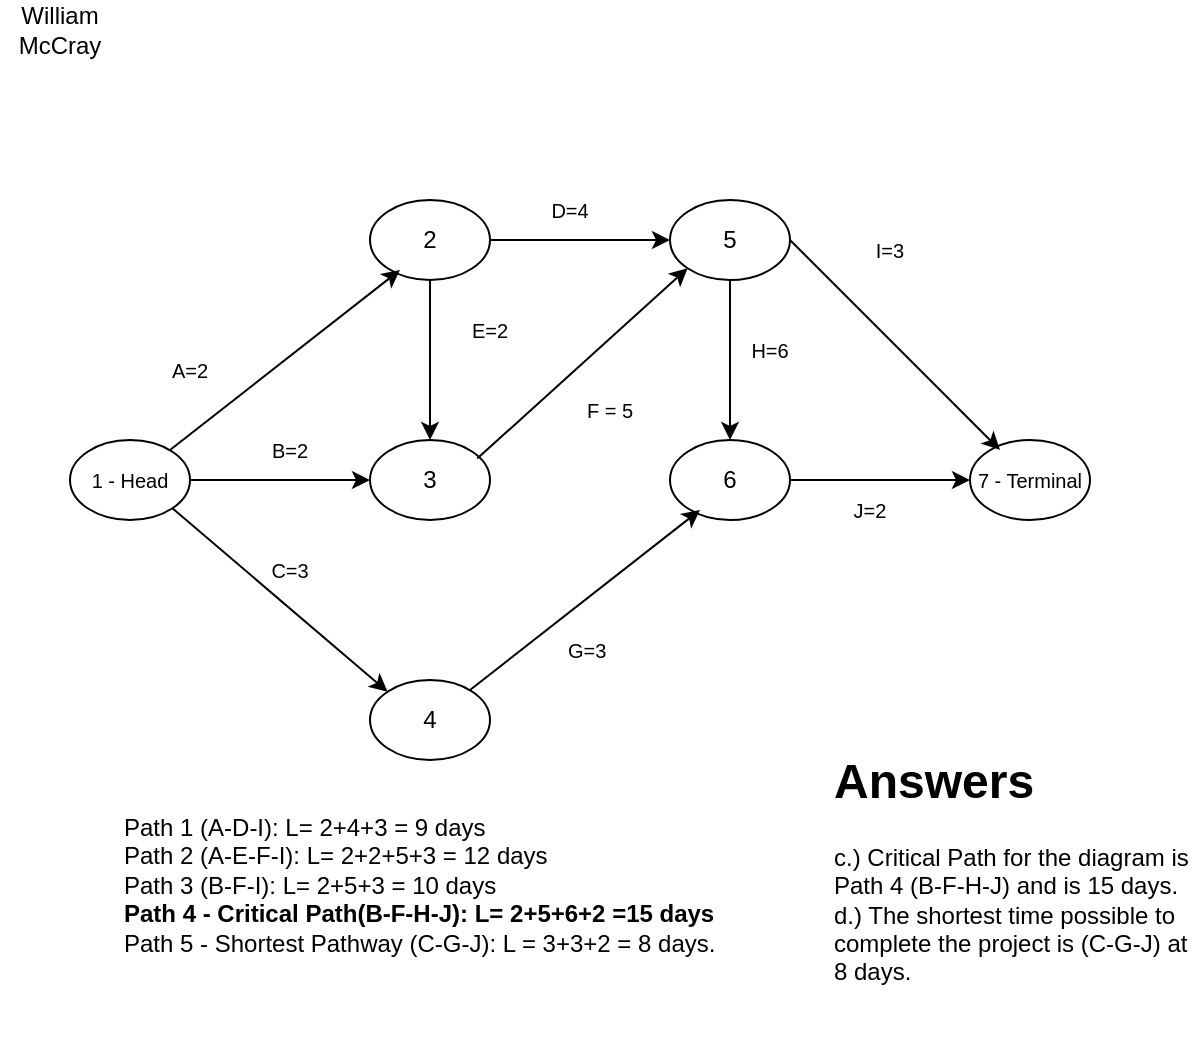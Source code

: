 <mxfile version="28.0.5">
  <diagram name="Page-1" id="9XB1cBHWN_1oIG6TwmNF">
    <mxGraphModel dx="844" dy="760" grid="1" gridSize="10" guides="1" tooltips="1" connect="1" arrows="1" fold="1" page="1" pageScale="1" pageWidth="1100" pageHeight="850" math="0" shadow="0">
      <root>
        <mxCell id="0" />
        <mxCell id="1" parent="0" />
        <mxCell id="zt0yvEeUoWX8miQGYGIt-2" value="" style="ellipse;whiteSpace=wrap;html=1;" vertex="1" parent="1">
          <mxGeometry x="40" y="240" width="60" height="40" as="geometry" />
        </mxCell>
        <mxCell id="zt0yvEeUoWX8miQGYGIt-3" value="&lt;font style=&quot;font-size: 10px;&quot;&gt;1 - Head&lt;/font&gt;" style="text;html=1;align=center;verticalAlign=middle;whiteSpace=wrap;rounded=0;" vertex="1" parent="1">
          <mxGeometry x="40" y="245" width="60" height="30" as="geometry" />
        </mxCell>
        <mxCell id="zt0yvEeUoWX8miQGYGIt-4" value="" style="ellipse;whiteSpace=wrap;html=1;" vertex="1" parent="1">
          <mxGeometry x="190" y="120" width="60" height="40" as="geometry" />
        </mxCell>
        <mxCell id="zt0yvEeUoWX8miQGYGIt-5" value="2" style="text;html=1;align=center;verticalAlign=middle;whiteSpace=wrap;rounded=0;" vertex="1" parent="1">
          <mxGeometry x="190" y="125" width="60" height="30" as="geometry" />
        </mxCell>
        <mxCell id="zt0yvEeUoWX8miQGYGIt-6" value="" style="ellipse;whiteSpace=wrap;html=1;" vertex="1" parent="1">
          <mxGeometry x="190" y="240" width="60" height="40" as="geometry" />
        </mxCell>
        <mxCell id="zt0yvEeUoWX8miQGYGIt-7" value="3" style="text;html=1;align=center;verticalAlign=middle;whiteSpace=wrap;rounded=0;" vertex="1" parent="1">
          <mxGeometry x="190" y="245" width="60" height="30" as="geometry" />
        </mxCell>
        <mxCell id="zt0yvEeUoWX8miQGYGIt-8" value="" style="ellipse;whiteSpace=wrap;html=1;" vertex="1" parent="1">
          <mxGeometry x="190" y="360" width="60" height="40" as="geometry" />
        </mxCell>
        <mxCell id="zt0yvEeUoWX8miQGYGIt-9" value="4" style="text;html=1;align=center;verticalAlign=middle;whiteSpace=wrap;rounded=0;" vertex="1" parent="1">
          <mxGeometry x="190" y="365" width="60" height="30" as="geometry" />
        </mxCell>
        <mxCell id="zt0yvEeUoWX8miQGYGIt-10" value="" style="ellipse;whiteSpace=wrap;html=1;" vertex="1" parent="1">
          <mxGeometry x="340" y="120" width="60" height="40" as="geometry" />
        </mxCell>
        <mxCell id="zt0yvEeUoWX8miQGYGIt-11" value="5" style="text;html=1;align=center;verticalAlign=middle;whiteSpace=wrap;rounded=0;" vertex="1" parent="1">
          <mxGeometry x="340" y="125" width="60" height="30" as="geometry" />
        </mxCell>
        <mxCell id="zt0yvEeUoWX8miQGYGIt-12" value="" style="ellipse;whiteSpace=wrap;html=1;" vertex="1" parent="1">
          <mxGeometry x="340" y="240" width="60" height="40" as="geometry" />
        </mxCell>
        <mxCell id="zt0yvEeUoWX8miQGYGIt-13" value="6" style="text;html=1;align=center;verticalAlign=middle;whiteSpace=wrap;rounded=0;" vertex="1" parent="1">
          <mxGeometry x="340" y="245" width="60" height="30" as="geometry" />
        </mxCell>
        <mxCell id="zt0yvEeUoWX8miQGYGIt-14" value="" style="ellipse;whiteSpace=wrap;html=1;" vertex="1" parent="1">
          <mxGeometry x="490" y="240" width="60" height="40" as="geometry" />
        </mxCell>
        <mxCell id="zt0yvEeUoWX8miQGYGIt-15" value="&lt;font style=&quot;font-size: 10px;&quot;&gt;7 - Terminal&lt;/font&gt;" style="text;html=1;align=center;verticalAlign=middle;whiteSpace=wrap;rounded=0;" vertex="1" parent="1">
          <mxGeometry x="490" y="245" width="60" height="30" as="geometry" />
        </mxCell>
        <mxCell id="zt0yvEeUoWX8miQGYGIt-21" value="" style="endArrow=classic;html=1;rounded=0;entryX=0.25;entryY=1;entryDx=0;entryDy=0;" edge="1" parent="1" target="zt0yvEeUoWX8miQGYGIt-5">
          <mxGeometry width="50" height="50" relative="1" as="geometry">
            <mxPoint x="90" y="245" as="sourcePoint" />
            <mxPoint x="140" y="195" as="targetPoint" />
          </mxGeometry>
        </mxCell>
        <mxCell id="zt0yvEeUoWX8miQGYGIt-22" value="" style="endArrow=classic;html=1;rounded=0;exitX=0.5;exitY=1;exitDx=0;exitDy=0;entryX=0.5;entryY=0;entryDx=0;entryDy=0;" edge="1" parent="1" source="zt0yvEeUoWX8miQGYGIt-4" target="zt0yvEeUoWX8miQGYGIt-6">
          <mxGeometry width="50" height="50" relative="1" as="geometry">
            <mxPoint x="200" y="210" as="sourcePoint" />
            <mxPoint x="250" y="160" as="targetPoint" />
          </mxGeometry>
        </mxCell>
        <mxCell id="zt0yvEeUoWX8miQGYGIt-23" value="" style="endArrow=classic;html=1;rounded=0;exitX=1;exitY=0.5;exitDx=0;exitDy=0;entryX=0;entryY=0.5;entryDx=0;entryDy=0;" edge="1" parent="1" source="zt0yvEeUoWX8miQGYGIt-3" target="zt0yvEeUoWX8miQGYGIt-7">
          <mxGeometry width="50" height="50" relative="1" as="geometry">
            <mxPoint x="170" y="370" as="sourcePoint" />
            <mxPoint x="220" y="320" as="targetPoint" />
          </mxGeometry>
        </mxCell>
        <mxCell id="zt0yvEeUoWX8miQGYGIt-24" value="" style="endArrow=classic;html=1;rounded=0;exitX=1;exitY=1;exitDx=0;exitDy=0;entryX=0;entryY=0;entryDx=0;entryDy=0;" edge="1" parent="1" source="zt0yvEeUoWX8miQGYGIt-2" target="zt0yvEeUoWX8miQGYGIt-8">
          <mxGeometry width="50" height="50" relative="1" as="geometry">
            <mxPoint x="80" y="350" as="sourcePoint" />
            <mxPoint x="130" y="300" as="targetPoint" />
          </mxGeometry>
        </mxCell>
        <mxCell id="zt0yvEeUoWX8miQGYGIt-25" value="" style="endArrow=classic;html=1;rounded=0;entryX=0;entryY=1;entryDx=0;entryDy=0;exitX=0.894;exitY=0.143;exitDx=0;exitDy=0;exitPerimeter=0;" edge="1" parent="1" source="zt0yvEeUoWX8miQGYGIt-7" target="zt0yvEeUoWX8miQGYGIt-10">
          <mxGeometry width="50" height="50" relative="1" as="geometry">
            <mxPoint x="250" y="260" as="sourcePoint" />
            <mxPoint x="300" y="210" as="targetPoint" />
          </mxGeometry>
        </mxCell>
        <mxCell id="zt0yvEeUoWX8miQGYGIt-26" value="" style="endArrow=classic;html=1;rounded=0;exitX=1;exitY=0.5;exitDx=0;exitDy=0;entryX=0;entryY=0.5;entryDx=0;entryDy=0;" edge="1" parent="1" source="zt0yvEeUoWX8miQGYGIt-5" target="zt0yvEeUoWX8miQGYGIt-11">
          <mxGeometry width="50" height="50" relative="1" as="geometry">
            <mxPoint x="260" y="155" as="sourcePoint" />
            <mxPoint x="310" y="105" as="targetPoint" />
          </mxGeometry>
        </mxCell>
        <mxCell id="zt0yvEeUoWX8miQGYGIt-27" value="" style="endArrow=classic;html=1;rounded=0;entryX=0.25;entryY=1;entryDx=0;entryDy=0;" edge="1" parent="1" target="zt0yvEeUoWX8miQGYGIt-13">
          <mxGeometry width="50" height="50" relative="1" as="geometry">
            <mxPoint x="240" y="365" as="sourcePoint" />
            <mxPoint x="360" y="260" as="targetPoint" />
          </mxGeometry>
        </mxCell>
        <mxCell id="zt0yvEeUoWX8miQGYGIt-28" value="" style="endArrow=classic;html=1;rounded=0;exitX=1;exitY=0.5;exitDx=0;exitDy=0;entryX=0;entryY=0.5;entryDx=0;entryDy=0;" edge="1" parent="1" source="zt0yvEeUoWX8miQGYGIt-13" target="zt0yvEeUoWX8miQGYGIt-15">
          <mxGeometry width="50" height="50" relative="1" as="geometry">
            <mxPoint x="310" y="400" as="sourcePoint" />
            <mxPoint x="360" y="350" as="targetPoint" />
          </mxGeometry>
        </mxCell>
        <mxCell id="zt0yvEeUoWX8miQGYGIt-29" value="" style="endArrow=classic;html=1;rounded=0;exitX=0.5;exitY=1;exitDx=0;exitDy=0;entryX=0.5;entryY=0;entryDx=0;entryDy=0;" edge="1" parent="1" source="zt0yvEeUoWX8miQGYGIt-10" target="zt0yvEeUoWX8miQGYGIt-12">
          <mxGeometry width="50" height="50" relative="1" as="geometry">
            <mxPoint x="380" y="230" as="sourcePoint" />
            <mxPoint x="430" y="180" as="targetPoint" />
          </mxGeometry>
        </mxCell>
        <mxCell id="zt0yvEeUoWX8miQGYGIt-30" value="" style="endArrow=classic;html=1;rounded=0;exitX=1;exitY=0.5;exitDx=0;exitDy=0;entryX=0.25;entryY=0;entryDx=0;entryDy=0;" edge="1" parent="1" source="zt0yvEeUoWX8miQGYGIt-11" target="zt0yvEeUoWX8miQGYGIt-15">
          <mxGeometry width="50" height="50" relative="1" as="geometry">
            <mxPoint x="410" y="210" as="sourcePoint" />
            <mxPoint x="460" y="160" as="targetPoint" />
          </mxGeometry>
        </mxCell>
        <mxCell id="zt0yvEeUoWX8miQGYGIt-31" value="&lt;font style=&quot;font-size: 10px;&quot;&gt;A=2&lt;/font&gt;" style="text;html=1;align=center;verticalAlign=middle;whiteSpace=wrap;rounded=0;" vertex="1" parent="1">
          <mxGeometry x="70" y="190" width="60" height="30" as="geometry" />
        </mxCell>
        <mxCell id="zt0yvEeUoWX8miQGYGIt-33" value="&lt;font style=&quot;font-size: 10px;&quot;&gt;B=2&lt;/font&gt;" style="text;html=1;align=center;verticalAlign=middle;whiteSpace=wrap;rounded=0;" vertex="1" parent="1">
          <mxGeometry x="120" y="230" width="60" height="30" as="geometry" />
        </mxCell>
        <mxCell id="zt0yvEeUoWX8miQGYGIt-34" value="&lt;font style=&quot;font-size: 10px;&quot;&gt;C=3&lt;/font&gt;" style="text;html=1;align=center;verticalAlign=middle;whiteSpace=wrap;rounded=0;" vertex="1" parent="1">
          <mxGeometry x="120" y="290" width="60" height="30" as="geometry" />
        </mxCell>
        <mxCell id="zt0yvEeUoWX8miQGYGIt-36" value="&lt;span style=&quot;font-size: 10px;&quot;&gt;D=4&lt;/span&gt;" style="text;html=1;align=center;verticalAlign=middle;whiteSpace=wrap;rounded=0;" vertex="1" parent="1">
          <mxGeometry x="260" y="110" width="60" height="30" as="geometry" />
        </mxCell>
        <mxCell id="zt0yvEeUoWX8miQGYGIt-37" value="&lt;span style=&quot;font-size: 10px;&quot;&gt;E=2&lt;/span&gt;" style="text;html=1;align=center;verticalAlign=middle;whiteSpace=wrap;rounded=0;" vertex="1" parent="1">
          <mxGeometry x="220" y="170" width="60" height="30" as="geometry" />
        </mxCell>
        <mxCell id="zt0yvEeUoWX8miQGYGIt-38" value="&lt;span style=&quot;font-size: 10px;&quot;&gt;F = 5&lt;/span&gt;" style="text;html=1;align=center;verticalAlign=middle;whiteSpace=wrap;rounded=0;" vertex="1" parent="1">
          <mxGeometry x="280" y="210" width="60" height="30" as="geometry" />
        </mxCell>
        <mxCell id="zt0yvEeUoWX8miQGYGIt-39" value="&lt;span style=&quot;font-size: 10px;&quot;&gt;G=3&amp;nbsp;&lt;/span&gt;" style="text;html=1;align=center;verticalAlign=middle;whiteSpace=wrap;rounded=0;" vertex="1" parent="1">
          <mxGeometry x="270" y="330" width="60" height="30" as="geometry" />
        </mxCell>
        <mxCell id="zt0yvEeUoWX8miQGYGIt-40" value="&lt;span style=&quot;font-size: 10px;&quot;&gt;I=3&lt;/span&gt;" style="text;html=1;align=center;verticalAlign=middle;whiteSpace=wrap;rounded=0;" vertex="1" parent="1">
          <mxGeometry x="420" y="130" width="60" height="30" as="geometry" />
        </mxCell>
        <mxCell id="zt0yvEeUoWX8miQGYGIt-41" value="&lt;span style=&quot;font-size: 10px;&quot;&gt;H=6&lt;/span&gt;" style="text;html=1;align=center;verticalAlign=middle;whiteSpace=wrap;rounded=0;" vertex="1" parent="1">
          <mxGeometry x="360" y="180" width="60" height="30" as="geometry" />
        </mxCell>
        <mxCell id="zt0yvEeUoWX8miQGYGIt-42" value="&lt;span style=&quot;font-size: 10px;&quot;&gt;J=2&lt;/span&gt;" style="text;html=1;align=center;verticalAlign=middle;whiteSpace=wrap;rounded=0;" vertex="1" parent="1">
          <mxGeometry x="410" y="260" width="60" height="30" as="geometry" />
        </mxCell>
        <mxCell id="zt0yvEeUoWX8miQGYGIt-43" value="Path 1 (A-D-I): L= 2+4+3 = 9 days&lt;div&gt;Path 2 (A-E-F-I): L= 2+2+5+3 = 12 days&lt;/div&gt;&lt;div&gt;Path 3 (B-F-I): L= 2+5+3 = 10 days&lt;/div&gt;&lt;div&gt;&lt;b&gt;Path 4 - Critical Path(B-F-H-J): L= 2+5+6+2 =15 days&lt;/b&gt;&lt;/div&gt;&lt;div&gt;Path 5 - Shortest Pathway (C-G-J): L = 3+3+2 = 8 days.&lt;/div&gt;&lt;div&gt;&lt;br&gt;&lt;/div&gt;" style="text;html=1;align=left;verticalAlign=top;whiteSpace=wrap;rounded=0;" vertex="1" parent="1">
          <mxGeometry x="65" y="420" width="335" height="120" as="geometry" />
        </mxCell>
        <mxCell id="zt0yvEeUoWX8miQGYGIt-44" value="&lt;h1 style=&quot;margin-top: 0px;&quot;&gt;Answers&lt;/h1&gt;&lt;div&gt;c.) Critical Path for the diagram is Path 4 (B-F-H-J) and is 15 days.&lt;/div&gt;&lt;div&gt;d.) The shortest time possible to complete the project is (C-G-J) at 8 days.&lt;/div&gt;" style="text;html=1;whiteSpace=wrap;overflow=hidden;rounded=0;" vertex="1" parent="1">
          <mxGeometry x="420" y="390" width="180" height="120" as="geometry" />
        </mxCell>
        <mxCell id="zt0yvEeUoWX8miQGYGIt-45" value="William McCray" style="text;html=1;align=center;verticalAlign=middle;whiteSpace=wrap;rounded=0;" vertex="1" parent="1">
          <mxGeometry x="5" y="20" width="60" height="30" as="geometry" />
        </mxCell>
      </root>
    </mxGraphModel>
  </diagram>
</mxfile>
